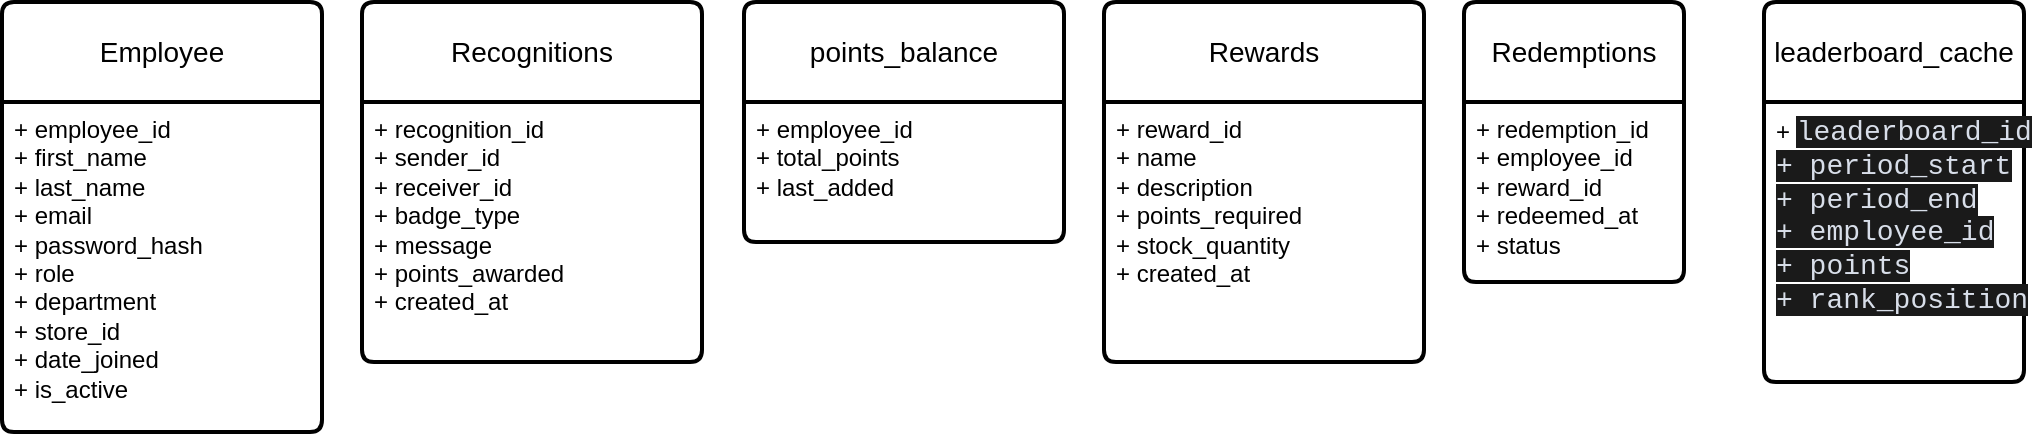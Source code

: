 <mxfile version="28.0.6">
  <diagram name="Page-1" id="BM9XLk1y28O2vwDWMJOo">
    <mxGraphModel dx="1048" dy="688" grid="1" gridSize="10" guides="1" tooltips="1" connect="1" arrows="1" fold="1" page="1" pageScale="1" pageWidth="1100" pageHeight="850" math="0" shadow="0">
      <root>
        <mxCell id="0" />
        <mxCell id="1" parent="0" />
        <mxCell id="qzzi-1FJhkjz5SY6AyhB-32" value="Employee" style="swimlane;childLayout=stackLayout;horizontal=1;startSize=50;horizontalStack=0;rounded=1;fontSize=14;fontStyle=0;strokeWidth=2;resizeParent=0;resizeLast=1;shadow=0;dashed=0;align=center;arcSize=4;whiteSpace=wrap;html=1;" vertex="1" parent="1">
          <mxGeometry x="29" y="560" width="160" height="215" as="geometry" />
        </mxCell>
        <mxCell id="qzzi-1FJhkjz5SY6AyhB-33" value="+ employee_id&lt;div&gt;+ first_name&lt;br&gt;+ last_name&lt;/div&gt;&lt;div&gt;+ email&lt;/div&gt;&lt;div&gt;+ password_hash&lt;/div&gt;&lt;div&gt;+ role&lt;/div&gt;&lt;div&gt;+ department&lt;/div&gt;&lt;div&gt;+ store_id&lt;/div&gt;&lt;div&gt;+ date_joined&lt;/div&gt;&lt;div&gt;+ is_active&lt;/div&gt;" style="align=left;strokeColor=none;fillColor=none;spacingLeft=4;spacingRight=4;fontSize=12;verticalAlign=top;resizable=0;rotatable=0;part=1;html=1;whiteSpace=wrap;" vertex="1" parent="qzzi-1FJhkjz5SY6AyhB-32">
          <mxGeometry y="50" width="160" height="165" as="geometry" />
        </mxCell>
        <mxCell id="qzzi-1FJhkjz5SY6AyhB-36" value="Recognitions" style="swimlane;childLayout=stackLayout;horizontal=1;startSize=50;horizontalStack=0;rounded=1;fontSize=14;fontStyle=0;strokeWidth=2;resizeParent=0;resizeLast=1;shadow=0;dashed=0;align=center;arcSize=4;whiteSpace=wrap;html=1;" vertex="1" parent="1">
          <mxGeometry x="209" y="560" width="170" height="180" as="geometry" />
        </mxCell>
        <mxCell id="qzzi-1FJhkjz5SY6AyhB-37" value="+ recognition_id&lt;br&gt;+ sender_id&lt;br&gt;+ receiver_id&lt;div&gt;+ badge_type&lt;/div&gt;&lt;div&gt;+ message&lt;/div&gt;&lt;div&gt;+ points_awarded&lt;/div&gt;&lt;div&gt;+ created_at&lt;/div&gt;" style="align=left;strokeColor=none;fillColor=none;spacingLeft=4;spacingRight=4;fontSize=12;verticalAlign=top;resizable=0;rotatable=0;part=1;html=1;whiteSpace=wrap;" vertex="1" parent="qzzi-1FJhkjz5SY6AyhB-36">
          <mxGeometry y="50" width="170" height="130" as="geometry" />
        </mxCell>
        <mxCell id="qzzi-1FJhkjz5SY6AyhB-38" value="points_balance" style="swimlane;childLayout=stackLayout;horizontal=1;startSize=50;horizontalStack=0;rounded=1;fontSize=14;fontStyle=0;strokeWidth=2;resizeParent=0;resizeLast=1;shadow=0;dashed=0;align=center;arcSize=4;whiteSpace=wrap;html=1;" vertex="1" parent="1">
          <mxGeometry x="400" y="560" width="160" height="120" as="geometry" />
        </mxCell>
        <mxCell id="qzzi-1FJhkjz5SY6AyhB-39" value="+ employee_id&lt;br&gt;+ total_points&lt;br&gt;+ last_added" style="align=left;strokeColor=none;fillColor=none;spacingLeft=4;spacingRight=4;fontSize=12;verticalAlign=top;resizable=0;rotatable=0;part=1;html=1;whiteSpace=wrap;" vertex="1" parent="qzzi-1FJhkjz5SY6AyhB-38">
          <mxGeometry y="50" width="160" height="70" as="geometry" />
        </mxCell>
        <mxCell id="qzzi-1FJhkjz5SY6AyhB-40" value="Rewards" style="swimlane;childLayout=stackLayout;horizontal=1;startSize=50;horizontalStack=0;rounded=1;fontSize=14;fontStyle=0;strokeWidth=2;resizeParent=0;resizeLast=1;shadow=0;dashed=0;align=center;arcSize=4;whiteSpace=wrap;html=1;" vertex="1" parent="1">
          <mxGeometry x="580" y="560" width="160" height="180" as="geometry" />
        </mxCell>
        <mxCell id="qzzi-1FJhkjz5SY6AyhB-41" value="+ reward_id&lt;br&gt;+ name&lt;br&gt;+ description&lt;div&gt;+ points_required&lt;/div&gt;&lt;div&gt;+ stock_quantity&lt;/div&gt;&lt;div&gt;+ created_at&lt;/div&gt;" style="align=left;strokeColor=none;fillColor=none;spacingLeft=4;spacingRight=4;fontSize=12;verticalAlign=top;resizable=0;rotatable=0;part=1;html=1;whiteSpace=wrap;" vertex="1" parent="qzzi-1FJhkjz5SY6AyhB-40">
          <mxGeometry y="50" width="160" height="130" as="geometry" />
        </mxCell>
        <mxCell id="qzzi-1FJhkjz5SY6AyhB-42" value="Redemptions" style="swimlane;childLayout=stackLayout;horizontal=1;startSize=50;horizontalStack=0;rounded=1;fontSize=14;fontStyle=0;strokeWidth=2;resizeParent=0;resizeLast=1;shadow=0;dashed=0;align=center;arcSize=4;whiteSpace=wrap;html=1;" vertex="1" parent="1">
          <mxGeometry x="760" y="560" width="110" height="140" as="geometry" />
        </mxCell>
        <mxCell id="qzzi-1FJhkjz5SY6AyhB-43" value="+ redemption_id&lt;div&gt;+ employee_id&lt;/div&gt;&lt;div&gt;+ reward_id&lt;/div&gt;&lt;div&gt;+ redeemed_at&lt;/div&gt;&lt;div&gt;+ status&lt;/div&gt;" style="align=left;strokeColor=none;fillColor=none;spacingLeft=4;spacingRight=4;fontSize=12;verticalAlign=top;resizable=0;rotatable=0;part=1;html=1;whiteSpace=wrap;" vertex="1" parent="qzzi-1FJhkjz5SY6AyhB-42">
          <mxGeometry y="50" width="110" height="90" as="geometry" />
        </mxCell>
        <mxCell id="qzzi-1FJhkjz5SY6AyhB-46" value="leaderboard_cache" style="swimlane;childLayout=stackLayout;horizontal=1;startSize=50;horizontalStack=0;rounded=1;fontSize=14;fontStyle=0;strokeWidth=2;resizeParent=0;resizeLast=1;shadow=0;dashed=0;align=center;arcSize=4;whiteSpace=wrap;html=1;" vertex="1" parent="1">
          <mxGeometry x="910" y="560" width="130" height="190" as="geometry" />
        </mxCell>
        <mxCell id="qzzi-1FJhkjz5SY6AyhB-47" value="+&amp;nbsp;&lt;span style=&quot;background-color: rgb(26, 26, 26); color: rgb(216, 222, 233); font-family: Consolas, &amp;quot;Courier New&amp;quot;, monospace; font-size: 14px; white-space: pre;&quot;&gt;leaderboard_id&lt;/span&gt;&lt;div&gt;&lt;font face=&quot;Consolas, Courier New, monospace&quot; color=&quot;#d8dee9&quot;&gt;&lt;span style=&quot;font-size: 14px; white-space: pre; background-color: rgb(26, 26, 26);&quot;&gt;+ period_start&lt;/span&gt;&lt;/font&gt;&lt;/div&gt;&lt;div&gt;&lt;font face=&quot;Consolas, Courier New, monospace&quot; color=&quot;#d8dee9&quot;&gt;&lt;span style=&quot;font-size: 14px; white-space: pre; background-color: rgb(26, 26, 26);&quot;&gt;+ period_end&lt;/span&gt;&lt;/font&gt;&lt;/div&gt;&lt;div&gt;&lt;font face=&quot;Consolas, Courier New, monospace&quot; color=&quot;#d8dee9&quot;&gt;&lt;span style=&quot;font-size: 14px; white-space: pre; background-color: rgb(26, 26, 26);&quot;&gt;+ employee_id&lt;/span&gt;&lt;/font&gt;&lt;/div&gt;&lt;div&gt;&lt;font face=&quot;Consolas, Courier New, monospace&quot; color=&quot;#d8dee9&quot;&gt;&lt;span style=&quot;font-size: 14px; white-space: pre; background-color: rgb(26, 26, 26);&quot;&gt;+ points&lt;/span&gt;&lt;/font&gt;&lt;/div&gt;&lt;div&gt;&lt;font face=&quot;Consolas, Courier New, monospace&quot; color=&quot;#d8dee9&quot;&gt;&lt;span style=&quot;font-size: 14px; white-space: pre; background-color: rgb(26, 26, 26);&quot;&gt;+ rank_position&lt;/span&gt;&lt;/font&gt;&lt;/div&gt;&lt;div&gt;&lt;font face=&quot;Consolas, Courier New, monospace&quot; color=&quot;#d8dee9&quot;&gt;&lt;span style=&quot;font-size: 14px; white-space: pre; background-color: rgb(26, 26, 26);&quot;&gt;&lt;br&gt;&lt;/span&gt;&lt;/font&gt;&lt;/div&gt;" style="align=left;strokeColor=none;fillColor=none;spacingLeft=4;spacingRight=4;fontSize=12;verticalAlign=top;resizable=0;rotatable=0;part=1;html=1;whiteSpace=wrap;" vertex="1" parent="qzzi-1FJhkjz5SY6AyhB-46">
          <mxGeometry y="50" width="130" height="140" as="geometry" />
        </mxCell>
      </root>
    </mxGraphModel>
  </diagram>
</mxfile>
